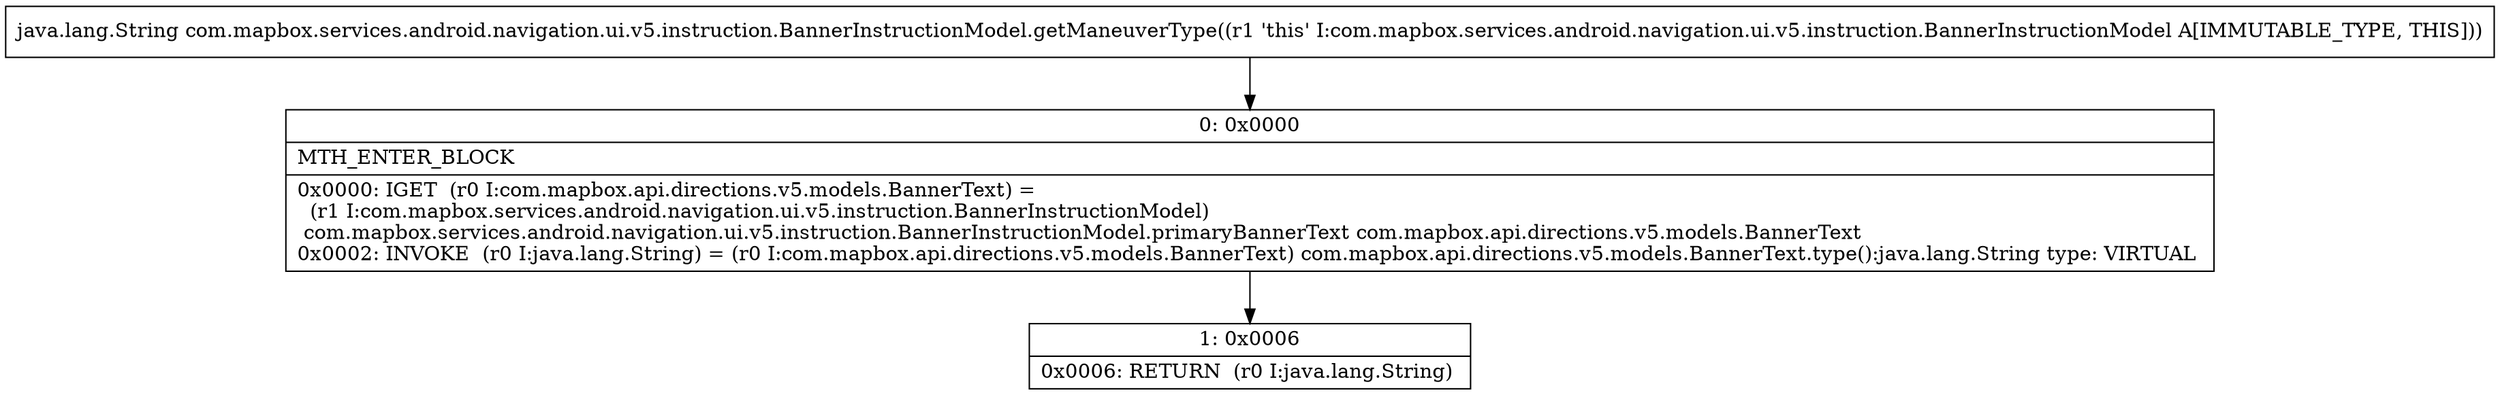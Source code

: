 digraph "CFG forcom.mapbox.services.android.navigation.ui.v5.instruction.BannerInstructionModel.getManeuverType()Ljava\/lang\/String;" {
Node_0 [shape=record,label="{0\:\ 0x0000|MTH_ENTER_BLOCK\l|0x0000: IGET  (r0 I:com.mapbox.api.directions.v5.models.BannerText) = \l  (r1 I:com.mapbox.services.android.navigation.ui.v5.instruction.BannerInstructionModel)\l com.mapbox.services.android.navigation.ui.v5.instruction.BannerInstructionModel.primaryBannerText com.mapbox.api.directions.v5.models.BannerText \l0x0002: INVOKE  (r0 I:java.lang.String) = (r0 I:com.mapbox.api.directions.v5.models.BannerText) com.mapbox.api.directions.v5.models.BannerText.type():java.lang.String type: VIRTUAL \l}"];
Node_1 [shape=record,label="{1\:\ 0x0006|0x0006: RETURN  (r0 I:java.lang.String) \l}"];
MethodNode[shape=record,label="{java.lang.String com.mapbox.services.android.navigation.ui.v5.instruction.BannerInstructionModel.getManeuverType((r1 'this' I:com.mapbox.services.android.navigation.ui.v5.instruction.BannerInstructionModel A[IMMUTABLE_TYPE, THIS])) }"];
MethodNode -> Node_0;
Node_0 -> Node_1;
}


